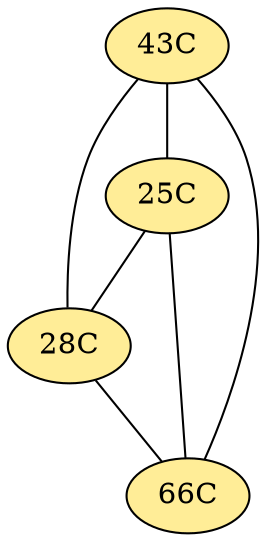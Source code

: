 // The Round Table
graph {
	"43C" [fillcolor="#FFED97" style=radial]
	"25C" [fillcolor="#FFED97" style=radial]
	"43C" -- "25C" [penwidth=1]
	"43C" [fillcolor="#FFED97" style=radial]
	"28C" [fillcolor="#FFED97" style=radial]
	"43C" -- "28C" [penwidth=1]
	"43C" [fillcolor="#FFED97" style=radial]
	"66C" [fillcolor="#FFED97" style=radial]
	"43C" -- "66C" [penwidth=1]
	"25C" [fillcolor="#FFED97" style=radial]
	"28C" [fillcolor="#FFED97" style=radial]
	"25C" -- "28C" [penwidth=1]
	"25C" [fillcolor="#FFED97" style=radial]
	"66C" [fillcolor="#FFED97" style=radial]
	"25C" -- "66C" [penwidth=1]
	"28C" [fillcolor="#FFED97" style=radial]
	"66C" [fillcolor="#FFED97" style=radial]
	"28C" -- "66C" [penwidth=1]
}
